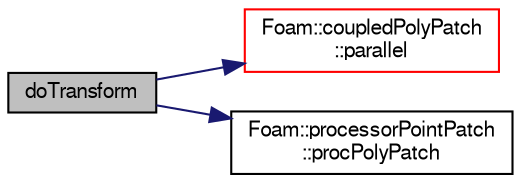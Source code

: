 digraph "doTransform"
{
  bgcolor="transparent";
  edge [fontname="FreeSans",fontsize="10",labelfontname="FreeSans",labelfontsize="10"];
  node [fontname="FreeSans",fontsize="10",shape=record];
  rankdir="LR";
  Node1 [label="doTransform",height=0.2,width=0.4,color="black", fillcolor="grey75", style="filled" fontcolor="black"];
  Node1 -> Node2 [color="midnightblue",fontsize="10",style="solid",fontname="FreeSans"];
  Node2 [label="Foam::coupledPolyPatch\l::parallel",height=0.2,width=0.4,color="red",URL="$a00402.html#a155cd0ed094eb1c75aba4cdb37be8c4d",tooltip="Are the cyclic planes parallel. "];
  Node1 -> Node3 [color="midnightblue",fontsize="10",style="solid",fontname="FreeSans"];
  Node3 [label="Foam::processorPointPatch\l::procPolyPatch",height=0.2,width=0.4,color="black",URL="$a01936.html#ac10a0aa2f04271ca50b6e62583ff36a4",tooltip="Return the underlying processorPolyPatch. "];
}
